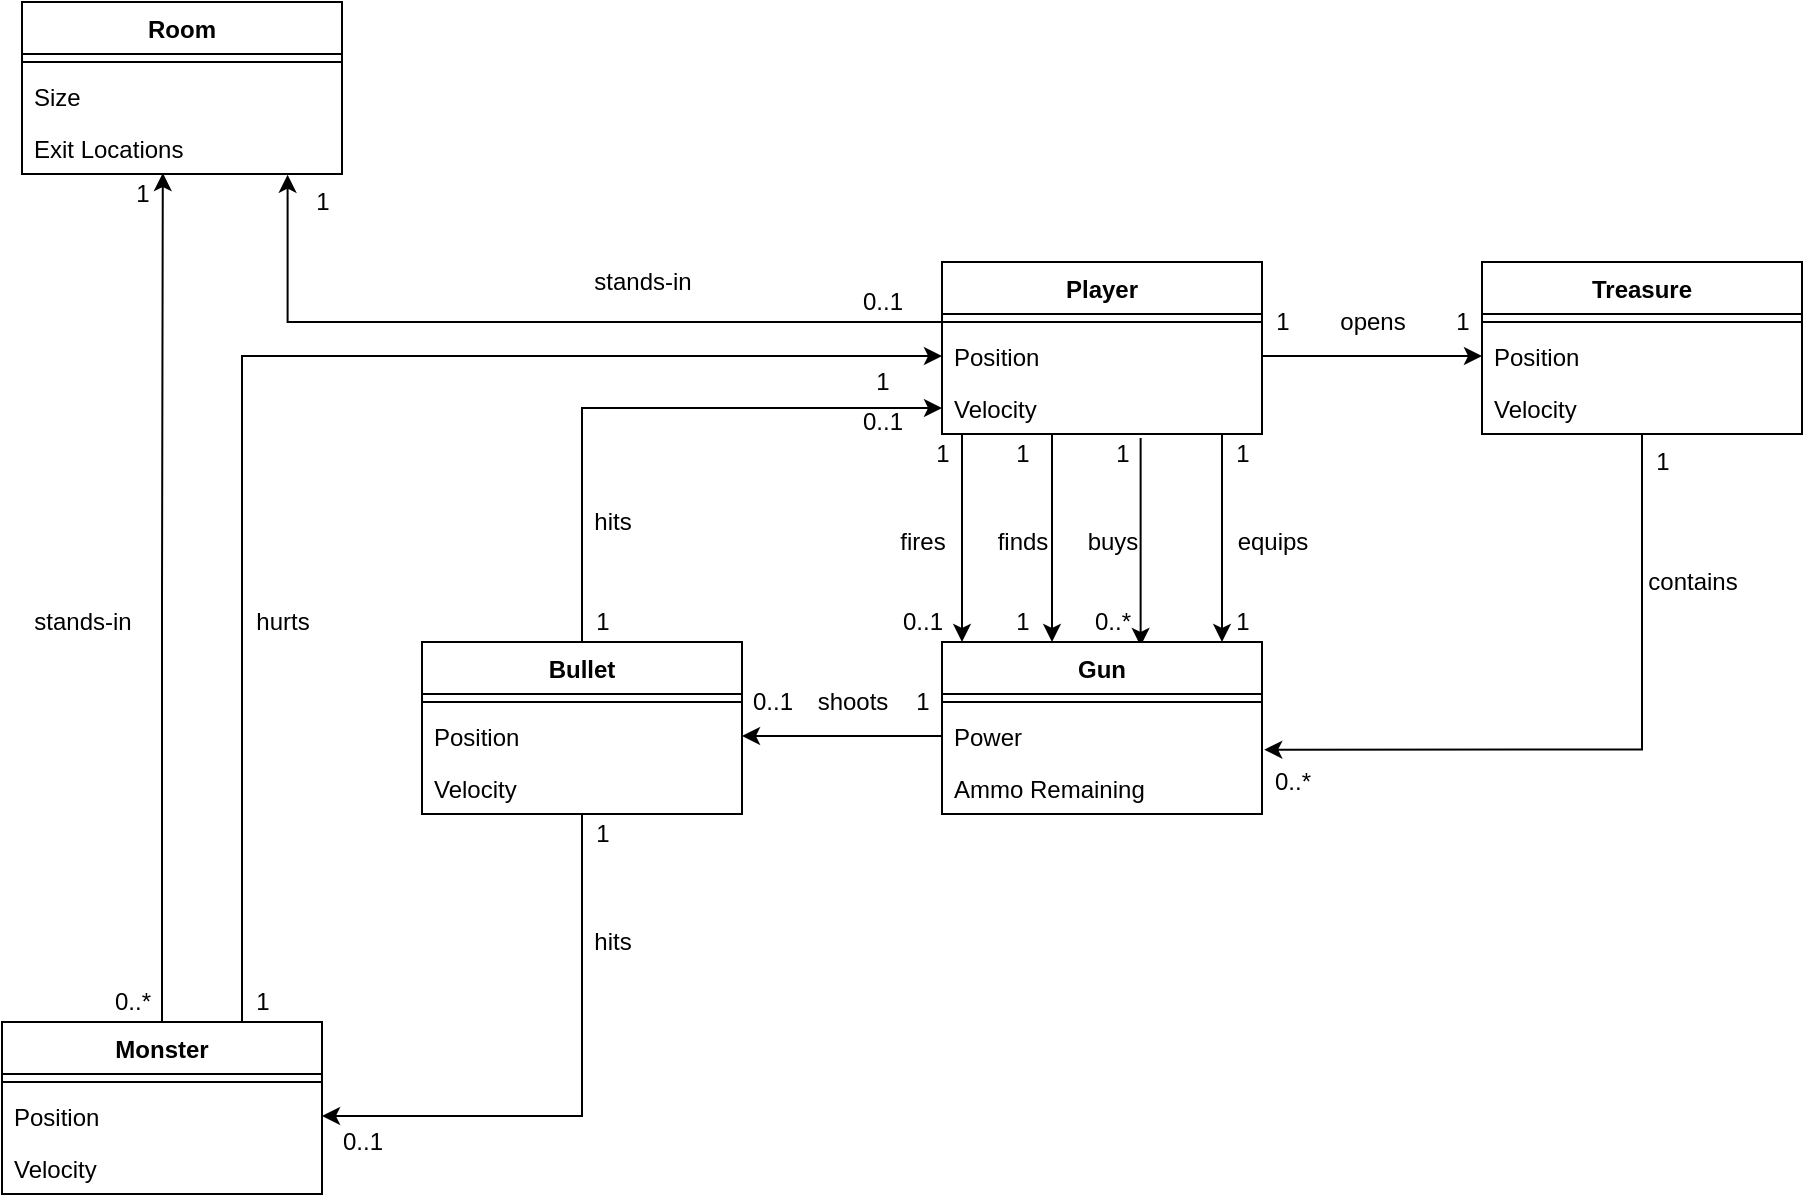 <mxfile version="14.4.2" type="device" pages="2"><diagram id="K9vhv6anbX1QArwqtojp" name="Page-1"><mxGraphModel dx="1303" dy="627" grid="1" gridSize="10" guides="1" tooltips="1" connect="1" arrows="1" fold="1" page="1" pageScale="1" pageWidth="850" pageHeight="1100" math="0" shadow="0"><root><mxCell id="0"/><mxCell id="1" parent="0"/><mxCell id="qtIE6gc3tGg0FU8P6lXg-11" style="edgeStyle=orthogonalEdgeStyle;rounded=0;orthogonalLoop=1;jettySize=auto;html=1;exitX=0.25;exitY=1;exitDx=0;exitDy=0;entryX=0.25;entryY=0;entryDx=0;entryDy=0;" parent="1" edge="1"><mxGeometry relative="1" as="geometry"><mxPoint x="520.0" y="306" as="sourcePoint"/><mxPoint x="520.0" y="410" as="targetPoint"/></mxGeometry></mxCell><mxCell id="qtIE6gc3tGg0FU8P6lXg-14" style="edgeStyle=orthogonalEdgeStyle;rounded=0;orthogonalLoop=1;jettySize=auto;html=1;exitX=0.5;exitY=1;exitDx=0;exitDy=0;" parent="1" edge="1"><mxGeometry relative="1" as="geometry"><mxPoint x="565.0" y="306" as="sourcePoint"/><mxPoint x="565.0" y="410" as="targetPoint"/></mxGeometry></mxCell><mxCell id="qtIE6gc3tGg0FU8P6lXg-15" style="edgeStyle=orthogonalEdgeStyle;rounded=0;orthogonalLoop=1;jettySize=auto;html=1;exitX=0.75;exitY=1;exitDx=0;exitDy=0;entryX=0.75;entryY=0;entryDx=0;entryDy=0;" parent="1" edge="1"><mxGeometry relative="1" as="geometry"><mxPoint x="609.31" y="308" as="sourcePoint"/><mxPoint x="609.31" y="412" as="targetPoint"/></mxGeometry></mxCell><mxCell id="qtIE6gc3tGg0FU8P6lXg-1" value="Player" style="swimlane;fontStyle=1;align=center;verticalAlign=top;childLayout=stackLayout;horizontal=1;startSize=26;horizontalStack=0;resizeParent=1;resizeParentMax=0;resizeLast=0;collapsible=1;marginBottom=0;" parent="1" vertex="1"><mxGeometry x="510" y="220" width="160" height="86" as="geometry"/></mxCell><mxCell id="qtIE6gc3tGg0FU8P6lXg-3" value="" style="line;strokeWidth=1;fillColor=none;align=left;verticalAlign=middle;spacingTop=-1;spacingLeft=3;spacingRight=3;rotatable=0;labelPosition=right;points=[];portConstraint=eastwest;" parent="qtIE6gc3tGg0FU8P6lXg-1" vertex="1"><mxGeometry y="26" width="160" height="8" as="geometry"/></mxCell><mxCell id="qtIE6gc3tGg0FU8P6lXg-4" value="Position" style="text;strokeColor=none;fillColor=none;align=left;verticalAlign=top;spacingLeft=4;spacingRight=4;overflow=hidden;rotatable=0;points=[[0,0.5],[1,0.5]];portConstraint=eastwest;" parent="qtIE6gc3tGg0FU8P6lXg-1" vertex="1"><mxGeometry y="34" width="160" height="26" as="geometry"/></mxCell><mxCell id="qtIE6gc3tGg0FU8P6lXg-5" value="Velocity" style="text;strokeColor=none;fillColor=none;align=left;verticalAlign=top;spacingLeft=4;spacingRight=4;overflow=hidden;rotatable=0;points=[[0,0.5],[1,0.5]];portConstraint=eastwest;" parent="qtIE6gc3tGg0FU8P6lXg-1" vertex="1"><mxGeometry y="60" width="160" height="26" as="geometry"/></mxCell><mxCell id="qtIE6gc3tGg0FU8P6lXg-6" value="Gun" style="swimlane;fontStyle=1;align=center;verticalAlign=top;childLayout=stackLayout;horizontal=1;startSize=26;horizontalStack=0;resizeParent=1;resizeParentMax=0;resizeLast=0;collapsible=1;marginBottom=0;" parent="1" vertex="1"><mxGeometry x="510" y="410" width="160" height="86" as="geometry"/></mxCell><mxCell id="qtIE6gc3tGg0FU8P6lXg-7" value="" style="line;strokeWidth=1;fillColor=none;align=left;verticalAlign=middle;spacingTop=-1;spacingLeft=3;spacingRight=3;rotatable=0;labelPosition=right;points=[];portConstraint=eastwest;" parent="qtIE6gc3tGg0FU8P6lXg-6" vertex="1"><mxGeometry y="26" width="160" height="8" as="geometry"/></mxCell><mxCell id="qtIE6gc3tGg0FU8P6lXg-8" value="Power" style="text;strokeColor=none;fillColor=none;align=left;verticalAlign=top;spacingLeft=4;spacingRight=4;overflow=hidden;rotatable=0;points=[[0,0.5],[1,0.5]];portConstraint=eastwest;" parent="qtIE6gc3tGg0FU8P6lXg-6" vertex="1"><mxGeometry y="34" width="160" height="26" as="geometry"/></mxCell><mxCell id="qtIE6gc3tGg0FU8P6lXg-9" value="Ammo Remaining" style="text;strokeColor=none;fillColor=none;align=left;verticalAlign=top;spacingLeft=4;spacingRight=4;overflow=hidden;rotatable=0;points=[[0,0.5],[1,0.5]];portConstraint=eastwest;" parent="qtIE6gc3tGg0FU8P6lXg-6" vertex="1"><mxGeometry y="60" width="160" height="26" as="geometry"/></mxCell><mxCell id="qtIE6gc3tGg0FU8P6lXg-16" value="fires" style="text;html=1;align=center;verticalAlign=middle;resizable=0;points=[];autosize=1;" parent="1" vertex="1"><mxGeometry x="480" y="350" width="40" height="20" as="geometry"/></mxCell><mxCell id="qtIE6gc3tGg0FU8P6lXg-17" value="finds" style="text;html=1;align=center;verticalAlign=middle;resizable=0;points=[];autosize=1;" parent="1" vertex="1"><mxGeometry x="530" y="350" width="40" height="20" as="geometry"/></mxCell><mxCell id="qtIE6gc3tGg0FU8P6lXg-18" value="buys" style="text;html=1;align=center;verticalAlign=middle;resizable=0;points=[];autosize=1;" parent="1" vertex="1"><mxGeometry x="575" y="350" width="40" height="20" as="geometry"/></mxCell><mxCell id="qtIE6gc3tGg0FU8P6lXg-19" style="edgeStyle=orthogonalEdgeStyle;rounded=0;orthogonalLoop=1;jettySize=auto;html=1;exitX=0.75;exitY=1;exitDx=0;exitDy=0;entryX=0.75;entryY=0;entryDx=0;entryDy=0;" parent="1" edge="1"><mxGeometry relative="1" as="geometry"><mxPoint x="650" y="306" as="sourcePoint"/><mxPoint x="650" y="410" as="targetPoint"/></mxGeometry></mxCell><mxCell id="qtIE6gc3tGg0FU8P6lXg-20" value="equips" style="text;html=1;align=center;verticalAlign=middle;resizable=0;points=[];autosize=1;" parent="1" vertex="1"><mxGeometry x="650" y="350" width="50" height="20" as="geometry"/></mxCell><mxCell id="qtIE6gc3tGg0FU8P6lXg-21" value="1" style="text;html=1;align=center;verticalAlign=middle;resizable=0;points=[];autosize=1;" parent="1" vertex="1"><mxGeometry x="650" y="306" width="20" height="20" as="geometry"/></mxCell><mxCell id="qtIE6gc3tGg0FU8P6lXg-22" value="1" style="text;html=1;align=center;verticalAlign=middle;resizable=0;points=[];autosize=1;" parent="1" vertex="1"><mxGeometry x="650" y="390" width="20" height="20" as="geometry"/></mxCell><mxCell id="qtIE6gc3tGg0FU8P6lXg-23" value="1" style="text;html=1;align=center;verticalAlign=middle;resizable=0;points=[];autosize=1;" parent="1" vertex="1"><mxGeometry x="590" y="306" width="20" height="20" as="geometry"/></mxCell><mxCell id="qtIE6gc3tGg0FU8P6lXg-24" value="0..*" style="text;html=1;align=center;verticalAlign=middle;resizable=0;points=[];autosize=1;" parent="1" vertex="1"><mxGeometry x="580" y="390" width="30" height="20" as="geometry"/></mxCell><mxCell id="qtIE6gc3tGg0FU8P6lXg-25" value="1" style="text;html=1;align=center;verticalAlign=middle;resizable=0;points=[];autosize=1;" parent="1" vertex="1"><mxGeometry x="540" y="306" width="20" height="20" as="geometry"/></mxCell><mxCell id="qtIE6gc3tGg0FU8P6lXg-26" value="1" style="text;html=1;align=center;verticalAlign=middle;resizable=0;points=[];autosize=1;" parent="1" vertex="1"><mxGeometry x="540" y="390" width="20" height="20" as="geometry"/></mxCell><mxCell id="qtIE6gc3tGg0FU8P6lXg-27" value="1" style="text;html=1;align=center;verticalAlign=middle;resizable=0;points=[];autosize=1;" parent="1" vertex="1"><mxGeometry x="500" y="306" width="20" height="20" as="geometry"/></mxCell><mxCell id="qtIE6gc3tGg0FU8P6lXg-28" value="0..1" style="text;html=1;align=center;verticalAlign=middle;resizable=0;points=[];autosize=1;" parent="1" vertex="1"><mxGeometry x="480" y="390" width="40" height="20" as="geometry"/></mxCell><mxCell id="qtIE6gc3tGg0FU8P6lXg-106" style="edgeStyle=orthogonalEdgeStyle;rounded=0;orthogonalLoop=1;jettySize=auto;html=1;entryX=1.007;entryY=0.763;entryDx=0;entryDy=0;entryPerimeter=0;" parent="1" source="qtIE6gc3tGg0FU8P6lXg-37" target="qtIE6gc3tGg0FU8P6lXg-8" edge="1"><mxGeometry relative="1" as="geometry"/></mxCell><mxCell id="qtIE6gc3tGg0FU8P6lXg-37" value="Treasure" style="swimlane;fontStyle=1;align=center;verticalAlign=top;childLayout=stackLayout;horizontal=1;startSize=26;horizontalStack=0;resizeParent=1;resizeParentMax=0;resizeLast=0;collapsible=1;marginBottom=0;" parent="1" vertex="1"><mxGeometry x="780" y="220" width="160" height="86" as="geometry"/></mxCell><mxCell id="qtIE6gc3tGg0FU8P6lXg-38" value="" style="line;strokeWidth=1;fillColor=none;align=left;verticalAlign=middle;spacingTop=-1;spacingLeft=3;spacingRight=3;rotatable=0;labelPosition=right;points=[];portConstraint=eastwest;" parent="qtIE6gc3tGg0FU8P6lXg-37" vertex="1"><mxGeometry y="26" width="160" height="8" as="geometry"/></mxCell><mxCell id="qtIE6gc3tGg0FU8P6lXg-39" value="Position" style="text;strokeColor=none;fillColor=none;align=left;verticalAlign=top;spacingLeft=4;spacingRight=4;overflow=hidden;rotatable=0;points=[[0,0.5],[1,0.5]];portConstraint=eastwest;" parent="qtIE6gc3tGg0FU8P6lXg-37" vertex="1"><mxGeometry y="34" width="160" height="26" as="geometry"/></mxCell><mxCell id="qtIE6gc3tGg0FU8P6lXg-40" value="Velocity" style="text;strokeColor=none;fillColor=none;align=left;verticalAlign=top;spacingLeft=4;spacingRight=4;overflow=hidden;rotatable=0;points=[[0,0.5],[1,0.5]];portConstraint=eastwest;" parent="qtIE6gc3tGg0FU8P6lXg-37" vertex="1"><mxGeometry y="60" width="160" height="26" as="geometry"/></mxCell><mxCell id="qtIE6gc3tGg0FU8P6lXg-43" value="opens" style="text;html=1;align=center;verticalAlign=middle;resizable=0;points=[];autosize=1;" parent="1" vertex="1"><mxGeometry x="700" y="240" width="50" height="20" as="geometry"/></mxCell><mxCell id="qtIE6gc3tGg0FU8P6lXg-44" value="1" style="text;html=1;align=center;verticalAlign=middle;resizable=0;points=[];autosize=1;" parent="1" vertex="1"><mxGeometry x="670" y="240" width="20" height="20" as="geometry"/></mxCell><mxCell id="qtIE6gc3tGg0FU8P6lXg-45" value="1" style="text;html=1;align=center;verticalAlign=middle;resizable=0;points=[];autosize=1;" parent="1" vertex="1"><mxGeometry x="760" y="240" width="20" height="20" as="geometry"/></mxCell><mxCell id="qtIE6gc3tGg0FU8P6lXg-49" style="edgeStyle=orthogonalEdgeStyle;rounded=0;orthogonalLoop=1;jettySize=auto;html=1;exitX=1;exitY=0.5;exitDx=0;exitDy=0;entryX=0;entryY=0.5;entryDx=0;entryDy=0;" parent="1" source="qtIE6gc3tGg0FU8P6lXg-4" target="qtIE6gc3tGg0FU8P6lXg-39" edge="1"><mxGeometry relative="1" as="geometry"/></mxCell><mxCell id="qtIE6gc3tGg0FU8P6lXg-50" value="Room" style="swimlane;fontStyle=1;align=center;verticalAlign=top;childLayout=stackLayout;horizontal=1;startSize=26;horizontalStack=0;resizeParent=1;resizeParentMax=0;resizeLast=0;collapsible=1;marginBottom=0;" parent="1" vertex="1"><mxGeometry x="50" y="90" width="160" height="86" as="geometry"/></mxCell><mxCell id="qtIE6gc3tGg0FU8P6lXg-51" value="" style="line;strokeWidth=1;fillColor=none;align=left;verticalAlign=middle;spacingTop=-1;spacingLeft=3;spacingRight=3;rotatable=0;labelPosition=right;points=[];portConstraint=eastwest;" parent="qtIE6gc3tGg0FU8P6lXg-50" vertex="1"><mxGeometry y="26" width="160" height="8" as="geometry"/></mxCell><mxCell id="qtIE6gc3tGg0FU8P6lXg-52" value="Size" style="text;strokeColor=none;fillColor=none;align=left;verticalAlign=top;spacingLeft=4;spacingRight=4;overflow=hidden;rotatable=0;points=[[0,0.5],[1,0.5]];portConstraint=eastwest;" parent="qtIE6gc3tGg0FU8P6lXg-50" vertex="1"><mxGeometry y="34" width="160" height="26" as="geometry"/></mxCell><mxCell id="qtIE6gc3tGg0FU8P6lXg-53" value="Exit Locations" style="text;strokeColor=none;fillColor=none;align=left;verticalAlign=top;spacingLeft=4;spacingRight=4;overflow=hidden;rotatable=0;points=[[0,0.5],[1,0.5]];portConstraint=eastwest;" parent="qtIE6gc3tGg0FU8P6lXg-50" vertex="1"><mxGeometry y="60" width="160" height="26" as="geometry"/></mxCell><mxCell id="qtIE6gc3tGg0FU8P6lXg-55" value="stands-in" style="text;html=1;align=center;verticalAlign=middle;resizable=0;points=[];autosize=1;" parent="1" vertex="1"><mxGeometry x="330" y="220" width="60" height="20" as="geometry"/></mxCell><mxCell id="qtIE6gc3tGg0FU8P6lXg-56" value="0..1" style="text;html=1;align=center;verticalAlign=middle;resizable=0;points=[];autosize=1;" parent="1" vertex="1"><mxGeometry x="460" y="230" width="40" height="20" as="geometry"/></mxCell><mxCell id="qtIE6gc3tGg0FU8P6lXg-57" value="1" style="text;html=1;align=center;verticalAlign=middle;resizable=0;points=[];autosize=1;" parent="1" vertex="1"><mxGeometry x="190" y="180" width="20" height="20" as="geometry"/></mxCell><mxCell id="qtIE6gc3tGg0FU8P6lXg-65" style="edgeStyle=orthogonalEdgeStyle;rounded=0;orthogonalLoop=1;jettySize=auto;html=1;entryX=0.44;entryY=0.981;entryDx=0;entryDy=0;entryPerimeter=0;" parent="1" source="qtIE6gc3tGg0FU8P6lXg-58" target="qtIE6gc3tGg0FU8P6lXg-53" edge="1"><mxGeometry relative="1" as="geometry"/></mxCell><mxCell id="qtIE6gc3tGg0FU8P6lXg-100" style="edgeStyle=orthogonalEdgeStyle;rounded=0;orthogonalLoop=1;jettySize=auto;html=1;exitX=0.75;exitY=0;exitDx=0;exitDy=0;" parent="1" source="qtIE6gc3tGg0FU8P6lXg-58" target="qtIE6gc3tGg0FU8P6lXg-4" edge="1"><mxGeometry relative="1" as="geometry"/></mxCell><mxCell id="qtIE6gc3tGg0FU8P6lXg-58" value="Monster" style="swimlane;fontStyle=1;align=center;verticalAlign=top;childLayout=stackLayout;horizontal=1;startSize=26;horizontalStack=0;resizeParent=1;resizeParentMax=0;resizeLast=0;collapsible=1;marginBottom=0;" parent="1" vertex="1"><mxGeometry x="40" y="600" width="160" height="86" as="geometry"/></mxCell><mxCell id="qtIE6gc3tGg0FU8P6lXg-59" value="" style="line;strokeWidth=1;fillColor=none;align=left;verticalAlign=middle;spacingTop=-1;spacingLeft=3;spacingRight=3;rotatable=0;labelPosition=right;points=[];portConstraint=eastwest;" parent="qtIE6gc3tGg0FU8P6lXg-58" vertex="1"><mxGeometry y="26" width="160" height="8" as="geometry"/></mxCell><mxCell id="qtIE6gc3tGg0FU8P6lXg-60" value="Position" style="text;strokeColor=none;fillColor=none;align=left;verticalAlign=top;spacingLeft=4;spacingRight=4;overflow=hidden;rotatable=0;points=[[0,0.5],[1,0.5]];portConstraint=eastwest;" parent="qtIE6gc3tGg0FU8P6lXg-58" vertex="1"><mxGeometry y="34" width="160" height="26" as="geometry"/></mxCell><mxCell id="qtIE6gc3tGg0FU8P6lXg-61" value="Velocity" style="text;strokeColor=none;fillColor=none;align=left;verticalAlign=top;spacingLeft=4;spacingRight=4;overflow=hidden;rotatable=0;points=[[0,0.5],[1,0.5]];portConstraint=eastwest;" parent="qtIE6gc3tGg0FU8P6lXg-58" vertex="1"><mxGeometry y="60" width="160" height="26" as="geometry"/></mxCell><mxCell id="qtIE6gc3tGg0FU8P6lXg-66" value="1" style="text;html=1;align=center;verticalAlign=middle;resizable=0;points=[];autosize=1;" parent="1" vertex="1"><mxGeometry x="100" y="176" width="20" height="20" as="geometry"/></mxCell><mxCell id="qtIE6gc3tGg0FU8P6lXg-67" value="stands-in" style="text;html=1;align=center;verticalAlign=middle;resizable=0;points=[];autosize=1;" parent="1" vertex="1"><mxGeometry x="50" y="390" width="60" height="20" as="geometry"/></mxCell><mxCell id="qtIE6gc3tGg0FU8P6lXg-68" value="0..*" style="text;html=1;align=center;verticalAlign=middle;resizable=0;points=[];autosize=1;" parent="1" vertex="1"><mxGeometry x="90" y="580" width="30" height="20" as="geometry"/></mxCell><mxCell id="qtIE6gc3tGg0FU8P6lXg-78" style="edgeStyle=orthogonalEdgeStyle;rounded=0;orthogonalLoop=1;jettySize=auto;html=1;exitX=0.5;exitY=1;exitDx=0;exitDy=0;" parent="1" source="qtIE6gc3tGg0FU8P6lXg-70" target="qtIE6gc3tGg0FU8P6lXg-60" edge="1"><mxGeometry relative="1" as="geometry"/></mxCell><mxCell id="qtIE6gc3tGg0FU8P6lXg-83" style="edgeStyle=orthogonalEdgeStyle;rounded=0;orthogonalLoop=1;jettySize=auto;html=1;exitX=0.5;exitY=0;exitDx=0;exitDy=0;entryX=0;entryY=0.5;entryDx=0;entryDy=0;" parent="1" source="qtIE6gc3tGg0FU8P6lXg-70" target="qtIE6gc3tGg0FU8P6lXg-5" edge="1"><mxGeometry relative="1" as="geometry"/></mxCell><mxCell id="qtIE6gc3tGg0FU8P6lXg-70" value="Bullet" style="swimlane;fontStyle=1;align=center;verticalAlign=top;childLayout=stackLayout;horizontal=1;startSize=26;horizontalStack=0;resizeParent=1;resizeParentMax=0;resizeLast=0;collapsible=1;marginBottom=0;" parent="1" vertex="1"><mxGeometry x="250" y="410" width="160" height="86" as="geometry"/></mxCell><mxCell id="qtIE6gc3tGg0FU8P6lXg-71" value="" style="line;strokeWidth=1;fillColor=none;align=left;verticalAlign=middle;spacingTop=-1;spacingLeft=3;spacingRight=3;rotatable=0;labelPosition=right;points=[];portConstraint=eastwest;" parent="qtIE6gc3tGg0FU8P6lXg-70" vertex="1"><mxGeometry y="26" width="160" height="8" as="geometry"/></mxCell><mxCell id="qtIE6gc3tGg0FU8P6lXg-72" value="Position" style="text;strokeColor=none;fillColor=none;align=left;verticalAlign=top;spacingLeft=4;spacingRight=4;overflow=hidden;rotatable=0;points=[[0,0.5],[1,0.5]];portConstraint=eastwest;" parent="qtIE6gc3tGg0FU8P6lXg-70" vertex="1"><mxGeometry y="34" width="160" height="26" as="geometry"/></mxCell><mxCell id="qtIE6gc3tGg0FU8P6lXg-73" value="Velocity" style="text;strokeColor=none;fillColor=none;align=left;verticalAlign=top;spacingLeft=4;spacingRight=4;overflow=hidden;rotatable=0;points=[[0,0.5],[1,0.5]];portConstraint=eastwest;" parent="qtIE6gc3tGg0FU8P6lXg-70" vertex="1"><mxGeometry y="60" width="160" height="26" as="geometry"/></mxCell><mxCell id="qtIE6gc3tGg0FU8P6lXg-74" style="edgeStyle=orthogonalEdgeStyle;rounded=0;orthogonalLoop=1;jettySize=auto;html=1;exitX=0;exitY=0.5;exitDx=0;exitDy=0;entryX=1;entryY=0.5;entryDx=0;entryDy=0;" parent="1" source="qtIE6gc3tGg0FU8P6lXg-8" target="qtIE6gc3tGg0FU8P6lXg-72" edge="1"><mxGeometry relative="1" as="geometry"/></mxCell><mxCell id="qtIE6gc3tGg0FU8P6lXg-75" value="0..1" style="text;html=1;align=center;verticalAlign=middle;resizable=0;points=[];autosize=1;" parent="1" vertex="1"><mxGeometry x="405" y="430" width="40" height="20" as="geometry"/></mxCell><mxCell id="qtIE6gc3tGg0FU8P6lXg-76" value="shoots" style="text;html=1;align=center;verticalAlign=middle;resizable=0;points=[];autosize=1;" parent="1" vertex="1"><mxGeometry x="440" y="430" width="50" height="20" as="geometry"/></mxCell><mxCell id="qtIE6gc3tGg0FU8P6lXg-77" value="1" style="text;html=1;align=center;verticalAlign=middle;resizable=0;points=[];autosize=1;" parent="1" vertex="1"><mxGeometry x="490" y="430" width="20" height="20" as="geometry"/></mxCell><mxCell id="qtIE6gc3tGg0FU8P6lXg-79" value="1" style="text;html=1;align=center;verticalAlign=middle;resizable=0;points=[];autosize=1;" parent="1" vertex="1"><mxGeometry x="330" y="496" width="20" height="20" as="geometry"/></mxCell><mxCell id="qtIE6gc3tGg0FU8P6lXg-80" value="0..1" style="text;html=1;align=center;verticalAlign=middle;resizable=0;points=[];autosize=1;" parent="1" vertex="1"><mxGeometry x="200" y="650" width="40" height="20" as="geometry"/></mxCell><mxCell id="qtIE6gc3tGg0FU8P6lXg-81" value="hits" style="text;html=1;align=center;verticalAlign=middle;resizable=0;points=[];autosize=1;" parent="1" vertex="1"><mxGeometry x="330" y="550" width="30" height="20" as="geometry"/></mxCell><mxCell id="qtIE6gc3tGg0FU8P6lXg-82" style="edgeStyle=orthogonalEdgeStyle;rounded=0;orthogonalLoop=1;jettySize=auto;html=1;exitX=0;exitY=0.5;exitDx=0;exitDy=0;entryX=0.83;entryY=1.013;entryDx=0;entryDy=0;entryPerimeter=0;" parent="1" source="qtIE6gc3tGg0FU8P6lXg-4" target="qtIE6gc3tGg0FU8P6lXg-53" edge="1"><mxGeometry relative="1" as="geometry"><Array as="points"><mxPoint x="510" y="250"/><mxPoint x="183" y="250"/></Array></mxGeometry></mxCell><mxCell id="qtIE6gc3tGg0FU8P6lXg-84" value="hits" style="text;html=1;align=center;verticalAlign=middle;resizable=0;points=[];autosize=1;" parent="1" vertex="1"><mxGeometry x="330" y="340" width="30" height="20" as="geometry"/></mxCell><mxCell id="qtIE6gc3tGg0FU8P6lXg-85" value="1" style="text;html=1;align=center;verticalAlign=middle;resizable=0;points=[];autosize=1;" parent="1" vertex="1"><mxGeometry x="330" y="390" width="20" height="20" as="geometry"/></mxCell><mxCell id="qtIE6gc3tGg0FU8P6lXg-86" value="0..1" style="text;html=1;align=center;verticalAlign=middle;resizable=0;points=[];autosize=1;" parent="1" vertex="1"><mxGeometry x="460" y="290" width="40" height="20" as="geometry"/></mxCell><mxCell id="qtIE6gc3tGg0FU8P6lXg-88" value="1" style="text;html=1;align=center;verticalAlign=middle;resizable=0;points=[];autosize=1;" parent="1" vertex="1"><mxGeometry x="160" y="580" width="20" height="20" as="geometry"/></mxCell><mxCell id="qtIE6gc3tGg0FU8P6lXg-89" value="hurts" style="text;html=1;align=center;verticalAlign=middle;resizable=0;points=[];autosize=1;" parent="1" vertex="1"><mxGeometry x="160" y="390" width="40" height="20" as="geometry"/></mxCell><mxCell id="qtIE6gc3tGg0FU8P6lXg-101" value="1" style="text;html=1;align=center;verticalAlign=middle;resizable=0;points=[];autosize=1;" parent="1" vertex="1"><mxGeometry x="470" y="270" width="20" height="20" as="geometry"/></mxCell><mxCell id="qtIE6gc3tGg0FU8P6lXg-107" value="contains" style="text;html=1;align=center;verticalAlign=middle;resizable=0;points=[];autosize=1;" parent="1" vertex="1"><mxGeometry x="855" y="370" width="60" height="20" as="geometry"/></mxCell><mxCell id="qtIE6gc3tGg0FU8P6lXg-108" value="1" style="text;html=1;align=center;verticalAlign=middle;resizable=0;points=[];autosize=1;" parent="1" vertex="1"><mxGeometry x="860" y="310" width="20" height="20" as="geometry"/></mxCell><mxCell id="qtIE6gc3tGg0FU8P6lXg-109" value="0..*" style="text;html=1;align=center;verticalAlign=middle;resizable=0;points=[];autosize=1;" parent="1" vertex="1"><mxGeometry x="670" y="470" width="30" height="20" as="geometry"/></mxCell></root></mxGraphModel></diagram><diagram id="GcdT342-BDZrj_1qeLF7" name="Page-1"><mxGraphModel><root><mxCell id="0"/><mxCell id="1" parent="0"/></root></mxGraphModel></diagram></mxfile>